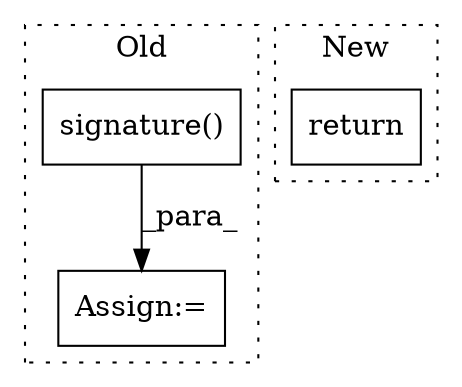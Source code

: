 digraph G {
subgraph cluster0 {
1 [label="signature()" a="75" s="4284,4315" l="18,1" shape="box"];
3 [label="Assign:=" a="68" s="4281" l="3" shape="box"];
label = "Old";
style="dotted";
}
subgraph cluster1 {
2 [label="return" a="93" s="4325" l="7" shape="box"];
label = "New";
style="dotted";
}
1 -> 3 [label="_para_"];
}